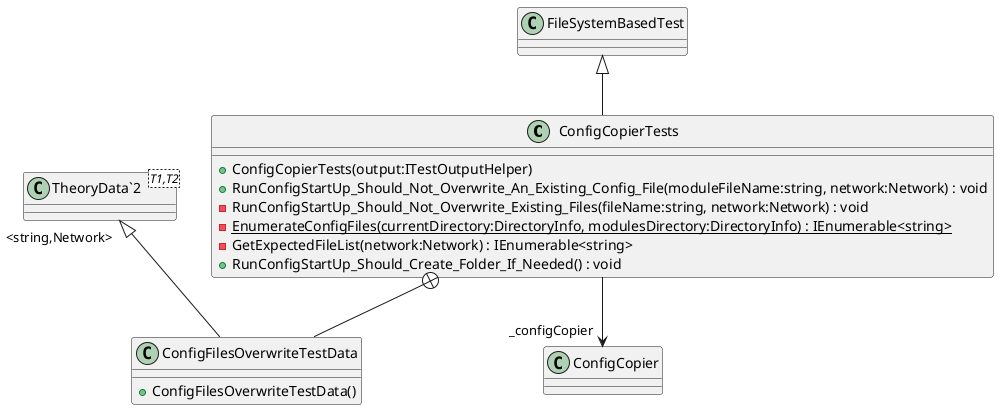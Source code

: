 @startuml
class ConfigCopierTests {
    + ConfigCopierTests(output:ITestOutputHelper)
    + RunConfigStartUp_Should_Not_Overwrite_An_Existing_Config_File(moduleFileName:string, network:Network) : void
    - RunConfigStartUp_Should_Not_Overwrite_Existing_Files(fileName:string, network:Network) : void
    - {static} EnumerateConfigFiles(currentDirectory:DirectoryInfo, modulesDirectory:DirectoryInfo) : IEnumerable<string>
    - GetExpectedFileList(network:Network) : IEnumerable<string>
    + RunConfigStartUp_Should_Create_Folder_If_Needed() : void
}
class ConfigFilesOverwriteTestData {
    + ConfigFilesOverwriteTestData()
}
class "TheoryData`2"<T1,T2> {
}
FileSystemBasedTest <|-- ConfigCopierTests
ConfigCopierTests --> "_configCopier" ConfigCopier
ConfigCopierTests +-- ConfigFilesOverwriteTestData
"TheoryData`2" "<string,Network>" <|-- ConfigFilesOverwriteTestData
@enduml
